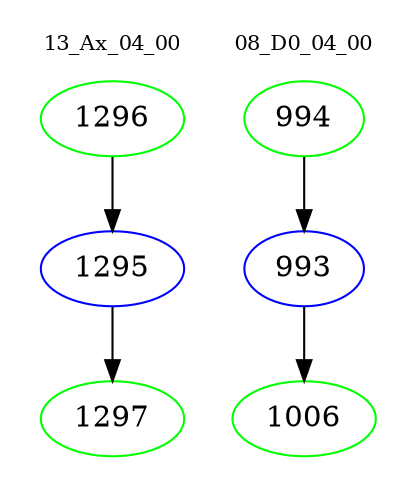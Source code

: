 digraph{
subgraph cluster_0 {
color = white
label = "13_Ax_04_00";
fontsize=10;
T0_1296 [label="1296", color="green"]
T0_1296 -> T0_1295 [color="black"]
T0_1295 [label="1295", color="blue"]
T0_1295 -> T0_1297 [color="black"]
T0_1297 [label="1297", color="green"]
}
subgraph cluster_1 {
color = white
label = "08_D0_04_00";
fontsize=10;
T1_994 [label="994", color="green"]
T1_994 -> T1_993 [color="black"]
T1_993 [label="993", color="blue"]
T1_993 -> T1_1006 [color="black"]
T1_1006 [label="1006", color="green"]
}
}
